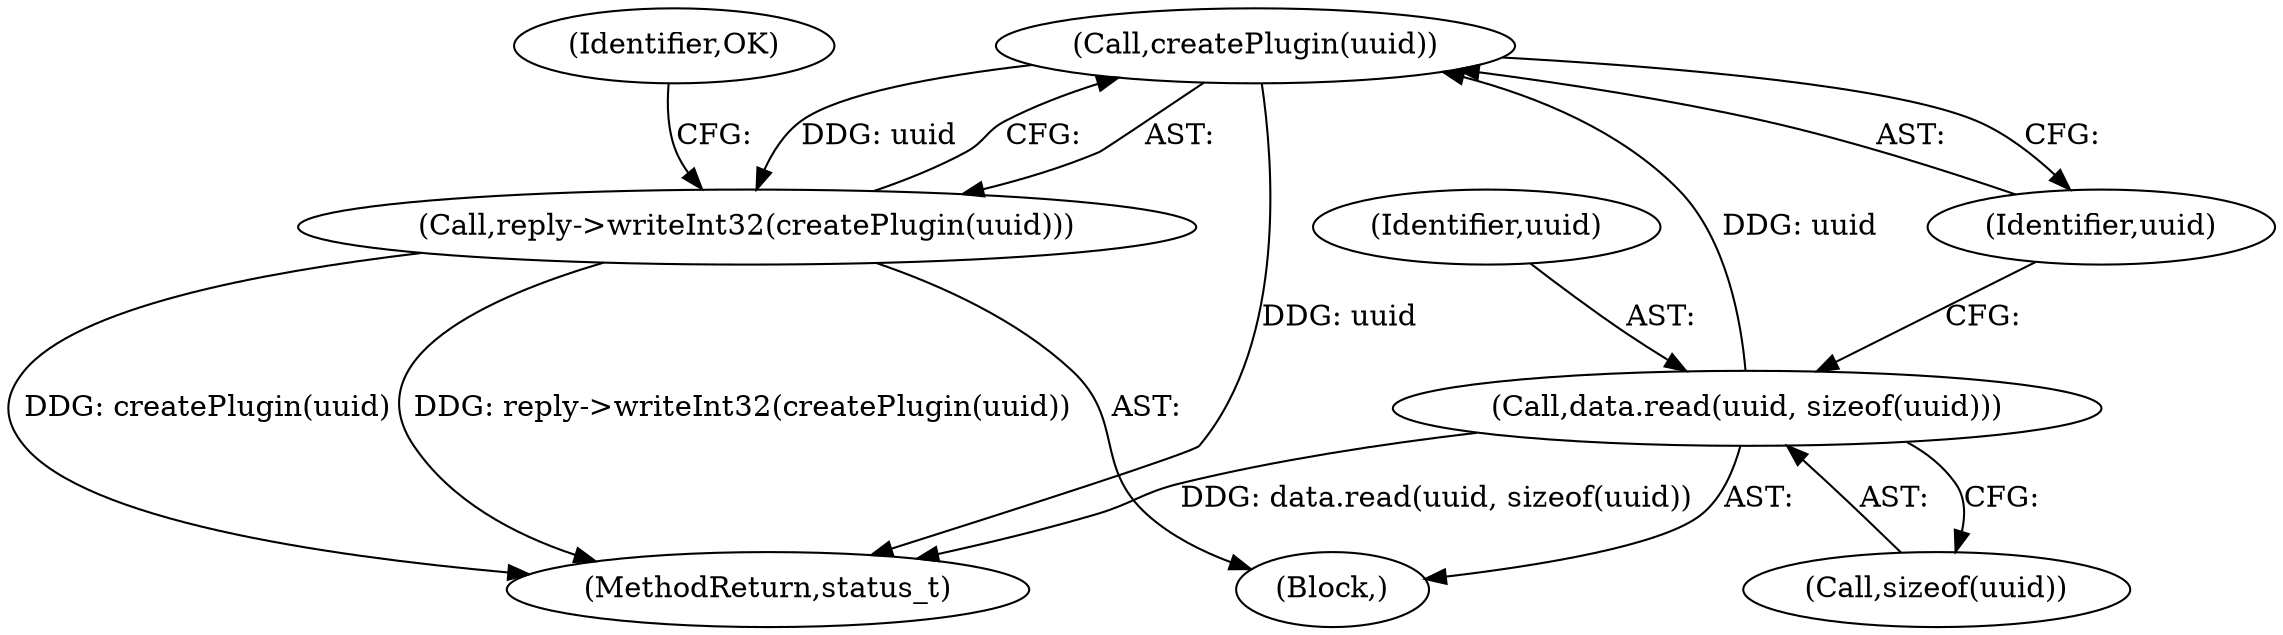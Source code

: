 digraph "0_Android_5a856f2092f7086aa0fea9ae06b9255befcdcd34@API" {
"1000152" [label="(Call,createPlugin(uuid))"];
"1000147" [label="(Call,data.read(uuid, sizeof(uuid)))"];
"1000151" [label="(Call,reply->writeInt32(createPlugin(uuid)))"];
"1000901" [label="(MethodReturn,status_t)"];
"1000141" [label="(Block,)"];
"1000149" [label="(Call,sizeof(uuid))"];
"1000155" [label="(Identifier,OK)"];
"1000148" [label="(Identifier,uuid)"];
"1000151" [label="(Call,reply->writeInt32(createPlugin(uuid)))"];
"1000153" [label="(Identifier,uuid)"];
"1000152" [label="(Call,createPlugin(uuid))"];
"1000147" [label="(Call,data.read(uuid, sizeof(uuid)))"];
"1000152" -> "1000151"  [label="AST: "];
"1000152" -> "1000153"  [label="CFG: "];
"1000153" -> "1000152"  [label="AST: "];
"1000151" -> "1000152"  [label="CFG: "];
"1000152" -> "1000901"  [label="DDG: uuid"];
"1000152" -> "1000151"  [label="DDG: uuid"];
"1000147" -> "1000152"  [label="DDG: uuid"];
"1000147" -> "1000141"  [label="AST: "];
"1000147" -> "1000149"  [label="CFG: "];
"1000148" -> "1000147"  [label="AST: "];
"1000149" -> "1000147"  [label="AST: "];
"1000153" -> "1000147"  [label="CFG: "];
"1000147" -> "1000901"  [label="DDG: data.read(uuid, sizeof(uuid))"];
"1000151" -> "1000141"  [label="AST: "];
"1000155" -> "1000151"  [label="CFG: "];
"1000151" -> "1000901"  [label="DDG: reply->writeInt32(createPlugin(uuid))"];
"1000151" -> "1000901"  [label="DDG: createPlugin(uuid)"];
}
